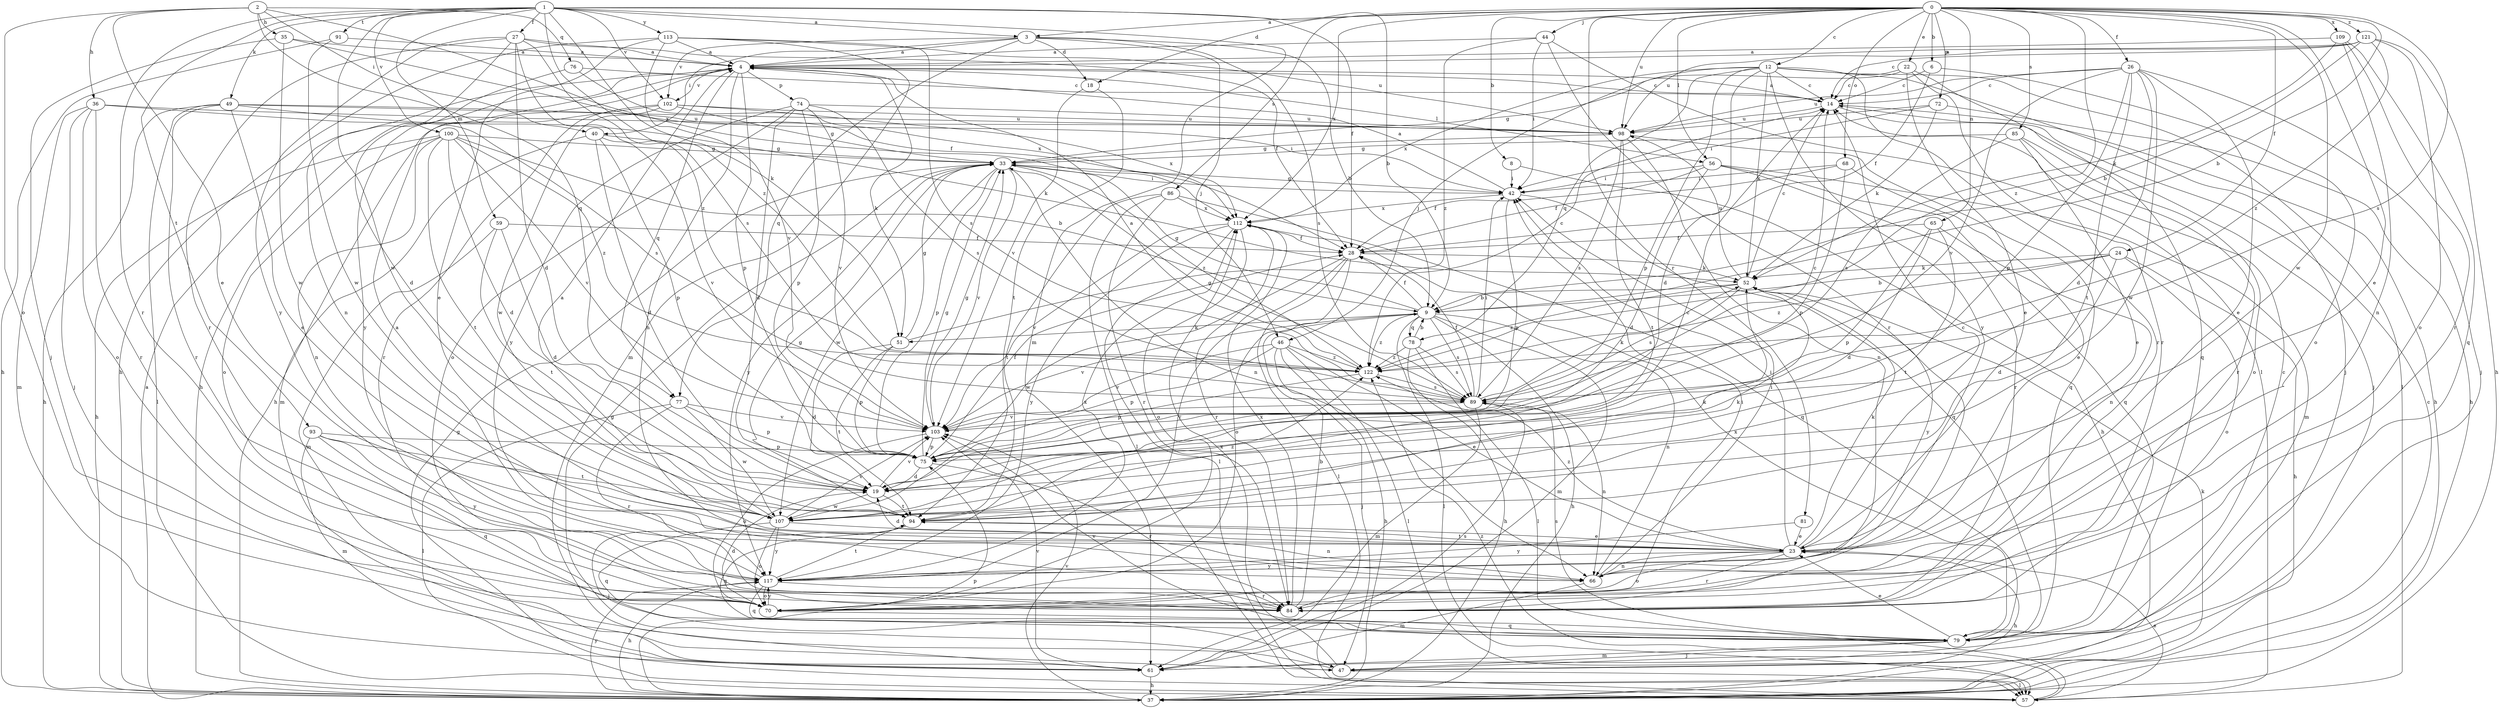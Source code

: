 strict digraph  {
0;
1;
2;
3;
4;
6;
8;
9;
12;
14;
18;
19;
22;
23;
24;
26;
27;
28;
33;
35;
36;
37;
40;
42;
44;
46;
47;
49;
51;
52;
56;
57;
59;
61;
65;
66;
68;
70;
72;
74;
75;
76;
77;
78;
79;
81;
84;
85;
86;
89;
91;
93;
94;
98;
100;
102;
103;
107;
109;
112;
113;
117;
121;
122;
0 -> 3  [label=a];
0 -> 6  [label=b];
0 -> 8  [label=b];
0 -> 9  [label=b];
0 -> 12  [label=c];
0 -> 18  [label=d];
0 -> 22  [label=e];
0 -> 23  [label=e];
0 -> 24  [label=f];
0 -> 26  [label=f];
0 -> 44  [label=j];
0 -> 56  [label=l];
0 -> 65  [label=n];
0 -> 68  [label=o];
0 -> 72  [label=p];
0 -> 81  [label=r];
0 -> 85  [label=s];
0 -> 86  [label=s];
0 -> 89  [label=s];
0 -> 98  [label=u];
0 -> 107  [label=w];
0 -> 109  [label=x];
0 -> 112  [label=x];
0 -> 121  [label=z];
0 -> 122  [label=z];
1 -> 3  [label=a];
1 -> 9  [label=b];
1 -> 27  [label=f];
1 -> 28  [label=f];
1 -> 49  [label=k];
1 -> 51  [label=k];
1 -> 59  [label=m];
1 -> 61  [label=m];
1 -> 84  [label=r];
1 -> 91  [label=t];
1 -> 93  [label=t];
1 -> 100  [label=v];
1 -> 102  [label=v];
1 -> 107  [label=w];
1 -> 113  [label=y];
1 -> 122  [label=z];
2 -> 23  [label=e];
2 -> 35  [label=h];
2 -> 36  [label=h];
2 -> 40  [label=i];
2 -> 70  [label=o];
2 -> 76  [label=q];
2 -> 77  [label=q];
2 -> 112  [label=x];
3 -> 4  [label=a];
3 -> 9  [label=b];
3 -> 18  [label=d];
3 -> 40  [label=i];
3 -> 46  [label=j];
3 -> 77  [label=q];
3 -> 89  [label=s];
3 -> 102  [label=v];
4 -> 14  [label=c];
4 -> 37  [label=h];
4 -> 51  [label=k];
4 -> 56  [label=l];
4 -> 66  [label=n];
4 -> 74  [label=p];
4 -> 75  [label=p];
4 -> 77  [label=q];
4 -> 102  [label=v];
4 -> 117  [label=y];
6 -> 14  [label=c];
6 -> 28  [label=f];
6 -> 70  [label=o];
8 -> 37  [label=h];
8 -> 42  [label=i];
9 -> 28  [label=f];
9 -> 33  [label=g];
9 -> 37  [label=h];
9 -> 51  [label=k];
9 -> 57  [label=l];
9 -> 61  [label=m];
9 -> 66  [label=n];
9 -> 78  [label=q];
9 -> 89  [label=s];
9 -> 103  [label=v];
9 -> 122  [label=z];
12 -> 14  [label=c];
12 -> 19  [label=d];
12 -> 46  [label=j];
12 -> 47  [label=j];
12 -> 52  [label=k];
12 -> 57  [label=l];
12 -> 75  [label=p];
12 -> 78  [label=q];
12 -> 84  [label=r];
12 -> 112  [label=x];
12 -> 117  [label=y];
14 -> 4  [label=a];
14 -> 37  [label=h];
14 -> 47  [label=j];
14 -> 98  [label=u];
18 -> 94  [label=t];
18 -> 103  [label=v];
19 -> 94  [label=t];
19 -> 103  [label=v];
19 -> 107  [label=w];
22 -> 14  [label=c];
22 -> 23  [label=e];
22 -> 33  [label=g];
22 -> 79  [label=q];
22 -> 84  [label=r];
23 -> 14  [label=c];
23 -> 19  [label=d];
23 -> 37  [label=h];
23 -> 42  [label=i];
23 -> 52  [label=k];
23 -> 66  [label=n];
23 -> 70  [label=o];
23 -> 84  [label=r];
23 -> 94  [label=t];
23 -> 117  [label=y];
23 -> 122  [label=z];
24 -> 9  [label=b];
24 -> 19  [label=d];
24 -> 37  [label=h];
24 -> 52  [label=k];
24 -> 70  [label=o];
24 -> 122  [label=z];
26 -> 14  [label=c];
26 -> 19  [label=d];
26 -> 23  [label=e];
26 -> 47  [label=j];
26 -> 75  [label=p];
26 -> 94  [label=t];
26 -> 98  [label=u];
26 -> 103  [label=v];
26 -> 107  [label=w];
27 -> 4  [label=a];
27 -> 19  [label=d];
27 -> 28  [label=f];
27 -> 66  [label=n];
27 -> 84  [label=r];
27 -> 89  [label=s];
27 -> 117  [label=y];
27 -> 122  [label=z];
28 -> 52  [label=k];
28 -> 57  [label=l];
28 -> 70  [label=o];
28 -> 107  [label=w];
28 -> 117  [label=y];
33 -> 42  [label=i];
33 -> 66  [label=n];
33 -> 75  [label=p];
33 -> 103  [label=v];
33 -> 107  [label=w];
33 -> 117  [label=y];
33 -> 122  [label=z];
35 -> 4  [label=a];
35 -> 28  [label=f];
35 -> 47  [label=j];
35 -> 107  [label=w];
36 -> 47  [label=j];
36 -> 61  [label=m];
36 -> 70  [label=o];
36 -> 84  [label=r];
36 -> 89  [label=s];
36 -> 98  [label=u];
37 -> 4  [label=a];
37 -> 14  [label=c];
37 -> 52  [label=k];
37 -> 75  [label=p];
37 -> 103  [label=v];
37 -> 117  [label=y];
40 -> 19  [label=d];
40 -> 33  [label=g];
40 -> 61  [label=m];
40 -> 75  [label=p];
40 -> 103  [label=v];
42 -> 4  [label=a];
42 -> 33  [label=g];
42 -> 75  [label=p];
42 -> 79  [label=q];
42 -> 112  [label=x];
44 -> 4  [label=a];
44 -> 42  [label=i];
44 -> 57  [label=l];
44 -> 84  [label=r];
44 -> 122  [label=z];
46 -> 23  [label=e];
46 -> 37  [label=h];
46 -> 47  [label=j];
46 -> 57  [label=l];
46 -> 75  [label=p];
46 -> 103  [label=v];
46 -> 122  [label=z];
47 -> 33  [label=g];
47 -> 57  [label=l];
47 -> 112  [label=x];
49 -> 23  [label=e];
49 -> 37  [label=h];
49 -> 42  [label=i];
49 -> 52  [label=k];
49 -> 57  [label=l];
49 -> 84  [label=r];
49 -> 98  [label=u];
51 -> 14  [label=c];
51 -> 19  [label=d];
51 -> 33  [label=g];
51 -> 75  [label=p];
51 -> 94  [label=t];
52 -> 9  [label=b];
52 -> 14  [label=c];
52 -> 89  [label=s];
52 -> 98  [label=u];
52 -> 117  [label=y];
52 -> 122  [label=z];
56 -> 19  [label=d];
56 -> 28  [label=f];
56 -> 42  [label=i];
56 -> 61  [label=m];
56 -> 79  [label=q];
56 -> 84  [label=r];
57 -> 23  [label=e];
57 -> 33  [label=g];
57 -> 122  [label=z];
59 -> 19  [label=d];
59 -> 28  [label=f];
59 -> 61  [label=m];
59 -> 94  [label=t];
61 -> 37  [label=h];
61 -> 89  [label=s];
61 -> 103  [label=v];
65 -> 19  [label=d];
65 -> 28  [label=f];
65 -> 66  [label=n];
65 -> 75  [label=p];
65 -> 94  [label=t];
66 -> 42  [label=i];
66 -> 61  [label=m];
68 -> 23  [label=e];
68 -> 28  [label=f];
68 -> 42  [label=i];
68 -> 75  [label=p];
70 -> 19  [label=d];
70 -> 79  [label=q];
70 -> 117  [label=y];
72 -> 37  [label=h];
72 -> 42  [label=i];
72 -> 52  [label=k];
72 -> 98  [label=u];
74 -> 19  [label=d];
74 -> 70  [label=o];
74 -> 75  [label=p];
74 -> 89  [label=s];
74 -> 98  [label=u];
74 -> 103  [label=v];
74 -> 117  [label=y];
75 -> 19  [label=d];
75 -> 28  [label=f];
75 -> 33  [label=g];
75 -> 84  [label=r];
76 -> 14  [label=c];
76 -> 19  [label=d];
76 -> 112  [label=x];
77 -> 57  [label=l];
77 -> 75  [label=p];
77 -> 84  [label=r];
77 -> 103  [label=v];
77 -> 107  [label=w];
78 -> 9  [label=b];
78 -> 37  [label=h];
78 -> 57  [label=l];
78 -> 89  [label=s];
78 -> 122  [label=z];
79 -> 14  [label=c];
79 -> 23  [label=e];
79 -> 47  [label=j];
79 -> 61  [label=m];
79 -> 89  [label=s];
79 -> 103  [label=v];
79 -> 112  [label=x];
81 -> 23  [label=e];
81 -> 117  [label=y];
84 -> 9  [label=b];
84 -> 42  [label=i];
84 -> 112  [label=x];
85 -> 23  [label=e];
85 -> 33  [label=g];
85 -> 70  [label=o];
85 -> 84  [label=r];
85 -> 89  [label=s];
86 -> 57  [label=l];
86 -> 79  [label=q];
86 -> 84  [label=r];
86 -> 94  [label=t];
86 -> 112  [label=x];
89 -> 28  [label=f];
89 -> 33  [label=g];
89 -> 42  [label=i];
89 -> 52  [label=k];
89 -> 61  [label=m];
89 -> 66  [label=n];
89 -> 103  [label=v];
91 -> 4  [label=a];
91 -> 37  [label=h];
91 -> 107  [label=w];
93 -> 61  [label=m];
93 -> 75  [label=p];
93 -> 79  [label=q];
93 -> 94  [label=t];
93 -> 117  [label=y];
94 -> 23  [label=e];
94 -> 33  [label=g];
94 -> 47  [label=j];
94 -> 52  [label=k];
94 -> 79  [label=q];
98 -> 33  [label=g];
98 -> 66  [label=n];
98 -> 79  [label=q];
98 -> 89  [label=s];
98 -> 94  [label=t];
100 -> 9  [label=b];
100 -> 19  [label=d];
100 -> 33  [label=g];
100 -> 37  [label=h];
100 -> 66  [label=n];
100 -> 70  [label=o];
100 -> 94  [label=t];
100 -> 103  [label=v];
100 -> 122  [label=z];
102 -> 33  [label=g];
102 -> 37  [label=h];
102 -> 84  [label=r];
102 -> 98  [label=u];
102 -> 107  [label=w];
102 -> 112  [label=x];
103 -> 14  [label=c];
103 -> 33  [label=g];
103 -> 70  [label=o];
103 -> 75  [label=p];
107 -> 4  [label=a];
107 -> 14  [label=c];
107 -> 52  [label=k];
107 -> 66  [label=n];
107 -> 70  [label=o];
107 -> 79  [label=q];
107 -> 103  [label=v];
107 -> 117  [label=y];
107 -> 122  [label=z];
109 -> 4  [label=a];
109 -> 52  [label=k];
109 -> 66  [label=n];
109 -> 79  [label=q];
109 -> 84  [label=r];
112 -> 28  [label=f];
112 -> 57  [label=l];
112 -> 70  [label=o];
112 -> 84  [label=r];
112 -> 103  [label=v];
112 -> 117  [label=y];
113 -> 4  [label=a];
113 -> 23  [label=e];
113 -> 37  [label=h];
113 -> 61  [label=m];
113 -> 89  [label=s];
113 -> 98  [label=u];
113 -> 103  [label=v];
117 -> 4  [label=a];
117 -> 37  [label=h];
117 -> 70  [label=o];
117 -> 79  [label=q];
117 -> 84  [label=r];
117 -> 94  [label=t];
117 -> 112  [label=x];
121 -> 4  [label=a];
121 -> 9  [label=b];
121 -> 14  [label=c];
121 -> 37  [label=h];
121 -> 70  [label=o];
121 -> 98  [label=u];
121 -> 122  [label=z];
122 -> 4  [label=a];
122 -> 75  [label=p];
122 -> 89  [label=s];
}

